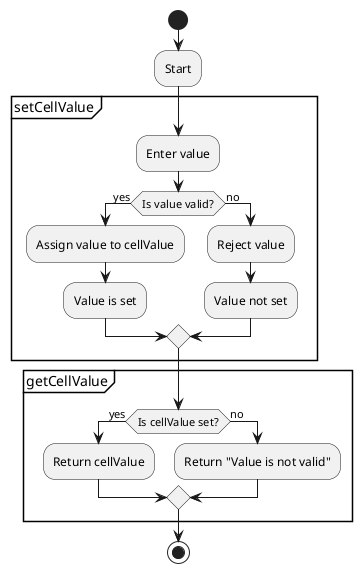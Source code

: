@startuml cell
start
:Start;
partition "setCellValue" {
    :Enter value;
    if (Is value valid?) then (yes)
        :Assign value to cellValue;
        :Value is set;
    else (no)
        :Reject value;
        :Value not set;
    endif
}
partition "getCellValue" {
    if (Is cellValue set?) then (yes)
        :Return cellValue;
    else (no)
        :Return "Value is not valid";
    endif
}
stop
@enduml